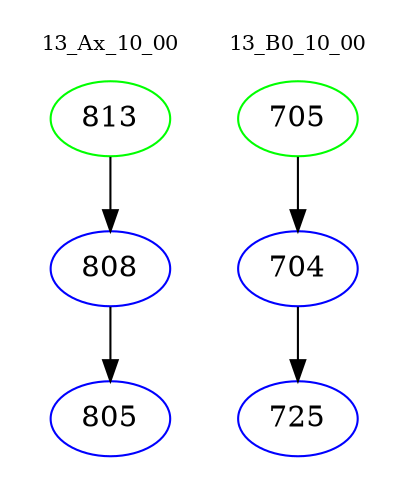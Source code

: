 digraph{
subgraph cluster_0 {
color = white
label = "13_Ax_10_00";
fontsize=10;
T0_813 [label="813", color="green"]
T0_813 -> T0_808 [color="black"]
T0_808 [label="808", color="blue"]
T0_808 -> T0_805 [color="black"]
T0_805 [label="805", color="blue"]
}
subgraph cluster_1 {
color = white
label = "13_B0_10_00";
fontsize=10;
T1_705 [label="705", color="green"]
T1_705 -> T1_704 [color="black"]
T1_704 [label="704", color="blue"]
T1_704 -> T1_725 [color="black"]
T1_725 [label="725", color="blue"]
}
}
